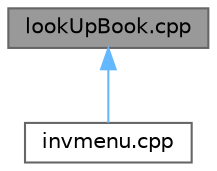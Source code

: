 digraph "lookUpBook.cpp"
{
 // LATEX_PDF_SIZE
  bgcolor="transparent";
  edge [fontname=Helvetica,fontsize=10,labelfontname=Helvetica,labelfontsize=10];
  node [fontname=Helvetica,fontsize=10,shape=box,height=0.2,width=0.4];
  Node1 [label="lookUpBook.cpp",height=0.2,width=0.4,color="gray40", fillcolor="grey60", style="filled", fontcolor="black",tooltip="Implementation of book lookup functionality."];
  Node1 -> Node2 [dir="back",color="steelblue1",style="solid"];
  Node2 [label="invmenu.cpp",height=0.2,width=0.4,color="grey40", fillcolor="white", style="filled",URL="$invmenu_8cpp.html",tooltip="Implementation of the inventory menu for Serendipity Booksellers."];
}
